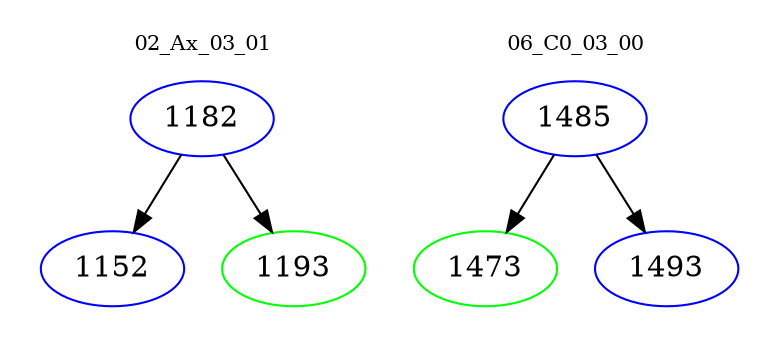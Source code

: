digraph{
subgraph cluster_0 {
color = white
label = "02_Ax_03_01";
fontsize=10;
T0_1182 [label="1182", color="blue"]
T0_1182 -> T0_1152 [color="black"]
T0_1152 [label="1152", color="blue"]
T0_1182 -> T0_1193 [color="black"]
T0_1193 [label="1193", color="green"]
}
subgraph cluster_1 {
color = white
label = "06_C0_03_00";
fontsize=10;
T1_1485 [label="1485", color="blue"]
T1_1485 -> T1_1473 [color="black"]
T1_1473 [label="1473", color="green"]
T1_1485 -> T1_1493 [color="black"]
T1_1493 [label="1493", color="blue"]
}
}
